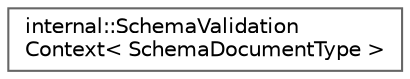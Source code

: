 digraph "Graphical Class Hierarchy"
{
 // LATEX_PDF_SIZE
  bgcolor="transparent";
  edge [fontname=Helvetica,fontsize=10,labelfontname=Helvetica,labelfontsize=10];
  node [fontname=Helvetica,fontsize=10,shape=box,height=0.2,width=0.4];
  rankdir="LR";
  Node0 [id="Node000000",label="internal::SchemaValidation\lContext\< SchemaDocumentType \>",height=0.2,width=0.4,color="grey40", fillcolor="white", style="filled",URL="$structinternal_1_1_schema_validation_context.html",tooltip=" "];
}
